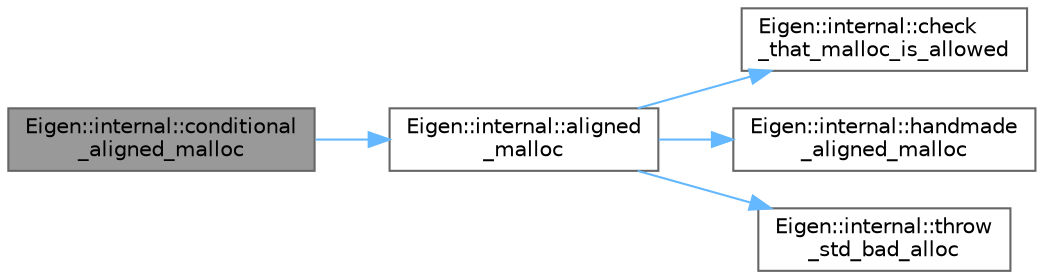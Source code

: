 digraph "Eigen::internal::conditional_aligned_malloc"
{
 // LATEX_PDF_SIZE
  bgcolor="transparent";
  edge [fontname=Helvetica,fontsize=10,labelfontname=Helvetica,labelfontsize=10];
  node [fontname=Helvetica,fontsize=10,shape=box,height=0.2,width=0.4];
  rankdir="LR";
  Node1 [id="Node000001",label="Eigen::internal::conditional\l_aligned_malloc",height=0.2,width=0.4,color="gray40", fillcolor="grey60", style="filled", fontcolor="black",tooltip=" "];
  Node1 -> Node2 [id="edge1_Node000001_Node000002",color="steelblue1",style="solid",tooltip=" "];
  Node2 [id="Node000002",label="Eigen::internal::aligned\l_malloc",height=0.2,width=0.4,color="grey40", fillcolor="white", style="filled",URL="$namespace_eigen_1_1internal.html#a085e514c677ac3bb48f3c3674a372865",tooltip=" "];
  Node2 -> Node3 [id="edge2_Node000002_Node000003",color="steelblue1",style="solid",tooltip=" "];
  Node3 [id="Node000003",label="Eigen::internal::check\l_that_malloc_is_allowed",height=0.2,width=0.4,color="grey40", fillcolor="white", style="filled",URL="$namespace_eigen_1_1internal.html#aade40fb602f8649b396fd4f20494884e",tooltip=" "];
  Node2 -> Node4 [id="edge3_Node000002_Node000004",color="steelblue1",style="solid",tooltip=" "];
  Node4 [id="Node000004",label="Eigen::internal::handmade\l_aligned_malloc",height=0.2,width=0.4,color="grey40", fillcolor="white", style="filled",URL="$namespace_eigen_1_1internal.html#a953346c5e1a0a5efbcc19ed387021548",tooltip=" "];
  Node2 -> Node5 [id="edge4_Node000002_Node000005",color="steelblue1",style="solid",tooltip=" "];
  Node5 [id="Node000005",label="Eigen::internal::throw\l_std_bad_alloc",height=0.2,width=0.4,color="grey40", fillcolor="white", style="filled",URL="$namespace_eigen_1_1internal.html#aa03c647c0da4f77a83252fd9bd097ca4",tooltip=" "];
}
